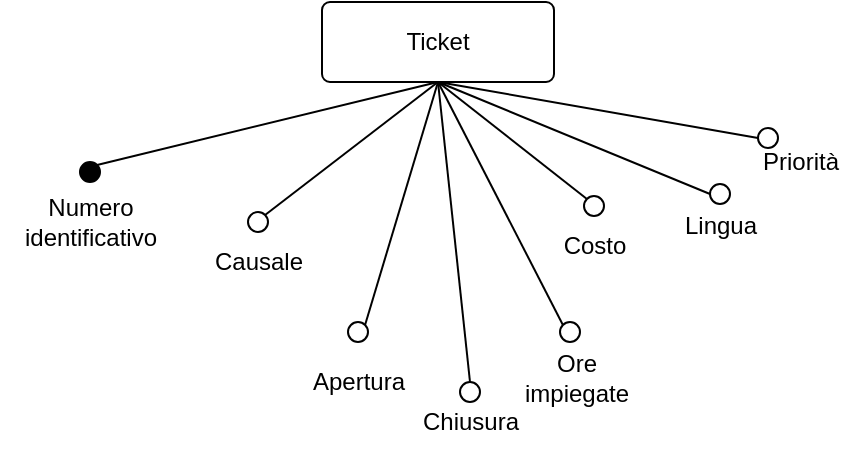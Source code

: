 <mxfile version="20.2.3" type="device"><diagram id="IH9JET_nUVJwrkD1rZ52" name="Pagina-1"><mxGraphModel dx="1038" dy="641" grid="0" gridSize="10" guides="1" tooltips="1" connect="1" arrows="1" fold="1" page="1" pageScale="1" pageWidth="827" pageHeight="1169" math="0" shadow="0"><root><mxCell id="0"/><mxCell id="1" parent="0"/><mxCell id="GfhDJufJWA-Jmzx53MIc-1" value="Ticket" style="rounded=1;arcSize=10;whiteSpace=wrap;html=1;align=center;" parent="1" vertex="1"><mxGeometry x="401" y="70" width="116" height="40" as="geometry"/></mxCell><mxCell id="GfhDJufJWA-Jmzx53MIc-3" value="" style="ellipse;whiteSpace=wrap;html=1;aspect=fixed;fillColor=#000000;" parent="1" vertex="1"><mxGeometry x="280" y="150" width="10" height="10" as="geometry"/></mxCell><mxCell id="GfhDJufJWA-Jmzx53MIc-14" value="Numero&lt;br&gt;identificativo" style="text;html=1;align=center;verticalAlign=middle;resizable=0;points=[];autosize=1;strokeColor=none;fillColor=none;" parent="1" vertex="1"><mxGeometry x="240" y="160" width="90" height="40" as="geometry"/></mxCell><mxCell id="GfhDJufJWA-Jmzx53MIc-15" value="" style="ellipse;whiteSpace=wrap;html=1;aspect=fixed;" parent="1" vertex="1"><mxGeometry x="364" y="175" width="10" height="10" as="geometry"/></mxCell><mxCell id="GfhDJufJWA-Jmzx53MIc-16" value="Causale" style="text;html=1;align=center;verticalAlign=middle;resizable=0;points=[];autosize=1;strokeColor=none;fillColor=none;" parent="1" vertex="1"><mxGeometry x="334" y="185" width="70" height="30" as="geometry"/></mxCell><mxCell id="GfhDJufJWA-Jmzx53MIc-17" value="" style="ellipse;whiteSpace=wrap;html=1;aspect=fixed;" parent="1" vertex="1"><mxGeometry x="414" y="230" width="10" height="10" as="geometry"/></mxCell><mxCell id="GfhDJufJWA-Jmzx53MIc-18" value="" style="ellipse;whiteSpace=wrap;html=1;aspect=fixed;" parent="1" vertex="1"><mxGeometry x="470" y="260" width="10" height="10" as="geometry"/></mxCell><mxCell id="GfhDJufJWA-Jmzx53MIc-19" value="" style="ellipse;whiteSpace=wrap;html=1;aspect=fixed;" parent="1" vertex="1"><mxGeometry x="520" y="230" width="10" height="10" as="geometry"/></mxCell><mxCell id="GfhDJufJWA-Jmzx53MIc-23" value="Apertura" style="text;html=1;align=center;verticalAlign=middle;resizable=0;points=[];autosize=1;strokeColor=none;fillColor=none;" parent="1" vertex="1"><mxGeometry x="387" y="247" width="64" height="26" as="geometry"/></mxCell><mxCell id="GfhDJufJWA-Jmzx53MIc-24" value="Chiusura" style="text;html=1;align=center;verticalAlign=middle;resizable=0;points=[];autosize=1;strokeColor=none;fillColor=none;" parent="1" vertex="1"><mxGeometry x="442" y="267" width="66" height="26" as="geometry"/></mxCell><mxCell id="GfhDJufJWA-Jmzx53MIc-25" value="Ore&lt;br&gt;impiegate" style="text;html=1;align=center;verticalAlign=middle;resizable=0;points=[];autosize=1;strokeColor=none;fillColor=none;" parent="1" vertex="1"><mxGeometry x="488" y="238" width="80" height="40" as="geometry"/></mxCell><mxCell id="GfhDJufJWA-Jmzx53MIc-28" value="" style="ellipse;whiteSpace=wrap;html=1;aspect=fixed;" parent="1" vertex="1"><mxGeometry x="532" y="167" width="10" height="10" as="geometry"/></mxCell><mxCell id="GfhDJufJWA-Jmzx53MIc-29" value="Costo" style="text;html=1;align=center;verticalAlign=middle;resizable=0;points=[];autosize=1;strokeColor=none;fillColor=none;" parent="1" vertex="1"><mxGeometry x="512" y="177" width="50" height="30" as="geometry"/></mxCell><mxCell id="GfhDJufJWA-Jmzx53MIc-30" value="Lingua" style="text;html=1;align=center;verticalAlign=middle;resizable=0;points=[];autosize=1;strokeColor=none;fillColor=none;" parent="1" vertex="1"><mxGeometry x="570" y="167" width="60" height="30" as="geometry"/></mxCell><mxCell id="GfhDJufJWA-Jmzx53MIc-31" value="" style="ellipse;whiteSpace=wrap;html=1;aspect=fixed;" parent="1" vertex="1"><mxGeometry x="595" y="161" width="10" height="10" as="geometry"/></mxCell><mxCell id="GfhDJufJWA-Jmzx53MIc-32" value="" style="endArrow=none;html=1;rounded=0;exitX=1;exitY=0;exitDx=0;exitDy=0;entryX=0.5;entryY=1;entryDx=0;entryDy=0;" parent="1" source="GfhDJufJWA-Jmzx53MIc-3" target="GfhDJufJWA-Jmzx53MIc-1" edge="1"><mxGeometry width="50" height="50" relative="1" as="geometry"><mxPoint x="300" y="140" as="sourcePoint"/><mxPoint x="350" y="90" as="targetPoint"/></mxGeometry></mxCell><mxCell id="GfhDJufJWA-Jmzx53MIc-33" value="" style="endArrow=none;html=1;rounded=0;exitX=1;exitY=0;exitDx=0;exitDy=0;entryX=0.5;entryY=1;entryDx=0;entryDy=0;" parent="1" source="GfhDJufJWA-Jmzx53MIc-15" target="GfhDJufJWA-Jmzx53MIc-1" edge="1"><mxGeometry width="50" height="50" relative="1" as="geometry"><mxPoint x="400" y="180" as="sourcePoint"/><mxPoint x="450" y="130" as="targetPoint"/></mxGeometry></mxCell><mxCell id="GfhDJufJWA-Jmzx53MIc-35" value="" style="endArrow=none;html=1;rounded=0;exitX=1;exitY=0;exitDx=0;exitDy=0;entryX=0.5;entryY=1;entryDx=0;entryDy=0;" parent="1" source="GfhDJufJWA-Jmzx53MIc-17" target="GfhDJufJWA-Jmzx53MIc-1" edge="1"><mxGeometry width="50" height="50" relative="1" as="geometry"><mxPoint x="400" y="250" as="sourcePoint"/><mxPoint x="465" y="200" as="targetPoint"/></mxGeometry></mxCell><mxCell id="GfhDJufJWA-Jmzx53MIc-36" value="" style="endArrow=none;html=1;rounded=0;entryX=0.5;entryY=1;entryDx=0;entryDy=0;exitX=0;exitY=0;exitDx=0;exitDy=0;" parent="1" source="GfhDJufJWA-Jmzx53MIc-19" target="GfhDJufJWA-Jmzx53MIc-1" edge="1"><mxGeometry width="50" height="50" relative="1" as="geometry"><mxPoint x="565" y="270" as="sourcePoint"/><mxPoint x="465" y="200" as="targetPoint"/></mxGeometry></mxCell><mxCell id="GfhDJufJWA-Jmzx53MIc-37" value="" style="endArrow=none;html=1;rounded=0;entryX=0.5;entryY=1;entryDx=0;entryDy=0;exitX=0.5;exitY=0;exitDx=0;exitDy=0;" parent="1" source="GfhDJufJWA-Jmzx53MIc-18" target="GfhDJufJWA-Jmzx53MIc-1" edge="1"><mxGeometry width="50" height="50" relative="1" as="geometry"><mxPoint x="430" y="280" as="sourcePoint"/><mxPoint x="465" y="200" as="targetPoint"/></mxGeometry></mxCell><mxCell id="GfhDJufJWA-Jmzx53MIc-38" value="" style="endArrow=none;html=1;rounded=0;exitX=0.5;exitY=1;exitDx=0;exitDy=0;entryX=0;entryY=0;entryDx=0;entryDy=0;" parent="1" source="GfhDJufJWA-Jmzx53MIc-1" target="GfhDJufJWA-Jmzx53MIc-28" edge="1"><mxGeometry width="50" height="50" relative="1" as="geometry"><mxPoint x="500" y="150" as="sourcePoint"/><mxPoint x="550" y="110" as="targetPoint"/></mxGeometry></mxCell><mxCell id="GfhDJufJWA-Jmzx53MIc-45" value="" style="endArrow=none;html=1;rounded=0;exitX=0.5;exitY=1;exitDx=0;exitDy=0;entryX=0;entryY=0.5;entryDx=0;entryDy=0;" parent="1" source="GfhDJufJWA-Jmzx53MIc-1" target="GfhDJufJWA-Jmzx53MIc-31" edge="1"><mxGeometry width="50" height="50" relative="1" as="geometry"><mxPoint x="520" y="136" as="sourcePoint"/><mxPoint x="590" y="96" as="targetPoint"/></mxGeometry></mxCell><mxCell id="9dxRuj6MyYkSjd_iY-Qz-1" value="" style="ellipse;whiteSpace=wrap;html=1;aspect=fixed;" parent="1" vertex="1"><mxGeometry x="619" y="133" width="10" height="10" as="geometry"/></mxCell><mxCell id="9dxRuj6MyYkSjd_iY-Qz-2" value="" style="endArrow=none;html=1;rounded=0;entryX=0.5;entryY=1;entryDx=0;entryDy=0;exitX=0;exitY=0.5;exitDx=0;exitDy=0;" parent="1" source="9dxRuj6MyYkSjd_iY-Qz-1" target="GfhDJufJWA-Jmzx53MIc-1" edge="1"><mxGeometry width="50" height="50" relative="1" as="geometry"><mxPoint x="440" y="180" as="sourcePoint"/><mxPoint x="490" y="130" as="targetPoint"/></mxGeometry></mxCell><mxCell id="9dxRuj6MyYkSjd_iY-Qz-3" value="Priorità" style="text;html=1;align=center;verticalAlign=middle;resizable=0;points=[];autosize=1;strokeColor=none;fillColor=none;" parent="1" vertex="1"><mxGeometry x="610" y="135" width="60" height="30" as="geometry"/></mxCell></root></mxGraphModel></diagram></mxfile>